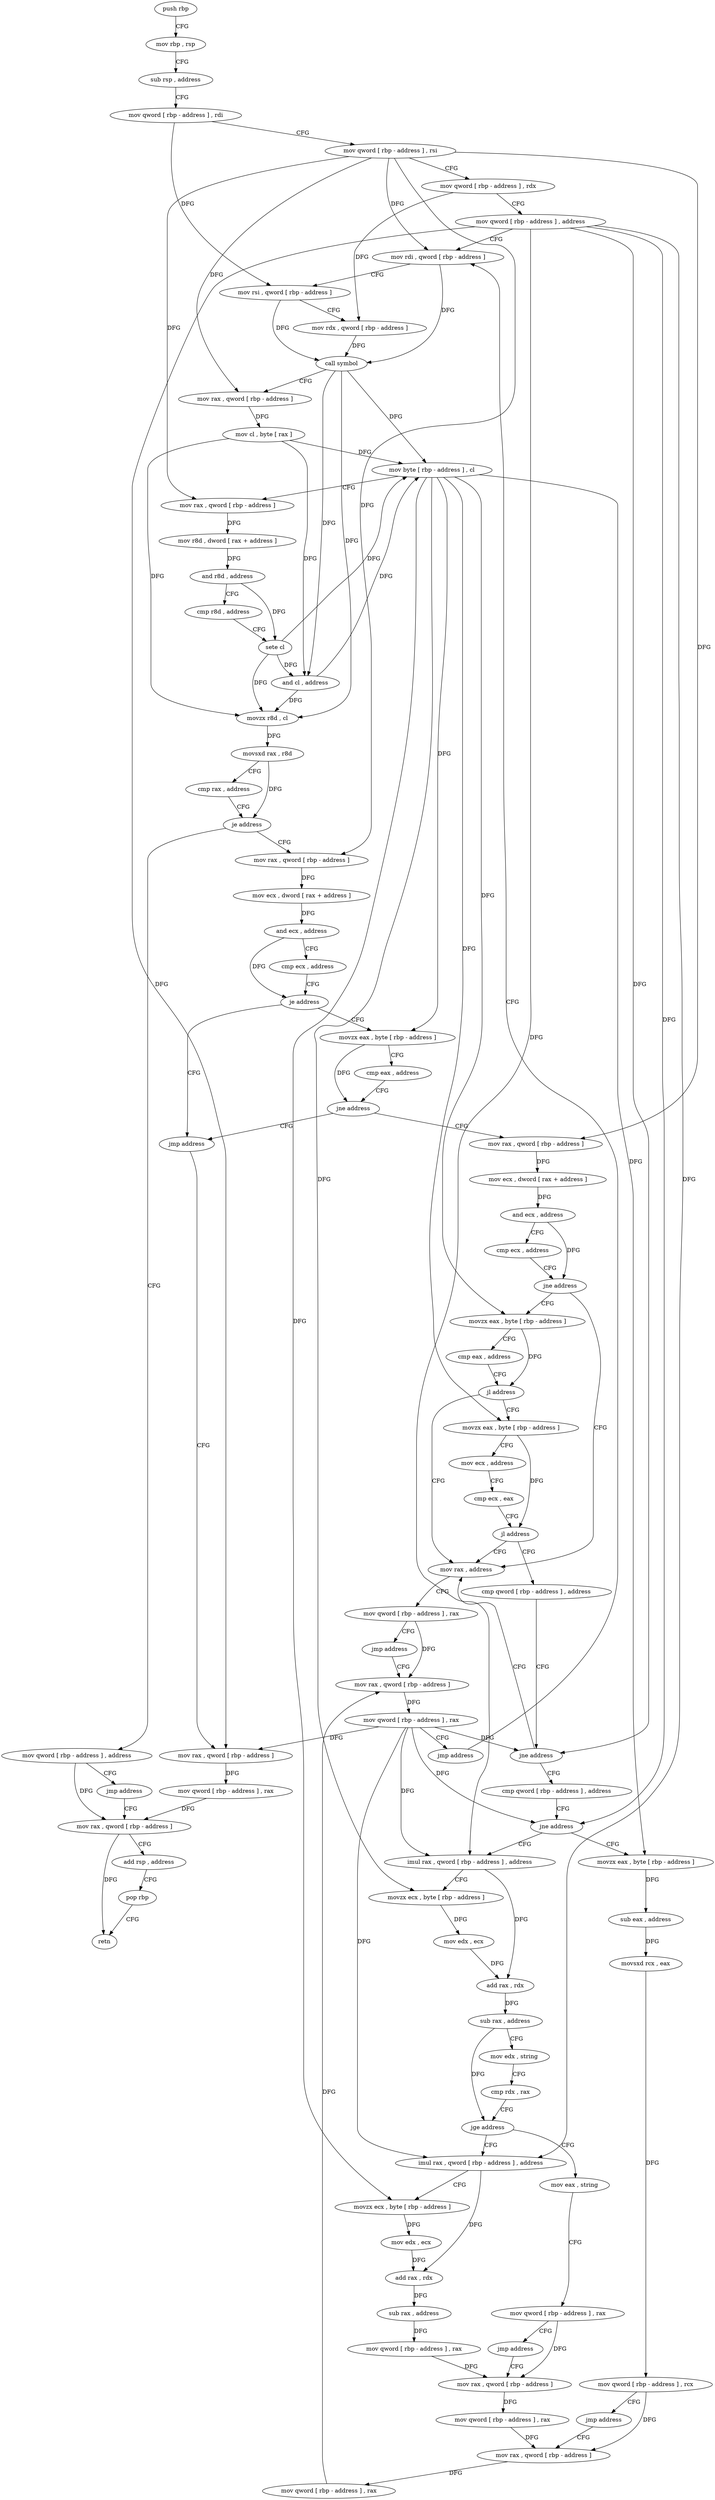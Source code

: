 digraph "func" {
"432336" [label = "push rbp" ]
"432337" [label = "mov rbp , rsp" ]
"432340" [label = "sub rsp , address" ]
"432344" [label = "mov qword [ rbp - address ] , rdi" ]
"432348" [label = "mov qword [ rbp - address ] , rsi" ]
"432352" [label = "mov qword [ rbp - address ] , rdx" ]
"432356" [label = "mov qword [ rbp - address ] , address" ]
"432364" [label = "mov rdi , qword [ rbp - address ]" ]
"432445" [label = "mov rax , qword [ rbp - address ]" ]
"432449" [label = "mov ecx , dword [ rax + address ]" ]
"432452" [label = "and ecx , address" ]
"432458" [label = "cmp ecx , address" ]
"432461" [label = "je address" ]
"432480" [label = "jmp address" ]
"432467" [label = "movzx eax , byte [ rbp - address ]" ]
"432432" [label = "mov qword [ rbp - address ] , address" ]
"432440" [label = "jmp address" ]
"432709" [label = "mov rax , qword [ rbp - address ]" ]
"432701" [label = "mov rax , qword [ rbp - address ]" ]
"432471" [label = "cmp eax , address" ]
"432474" [label = "jne address" ]
"432485" [label = "mov rax , qword [ rbp - address ]" ]
"432713" [label = "add rsp , address" ]
"432717" [label = "pop rbp" ]
"432718" [label = "retn" ]
"432705" [label = "mov qword [ rbp - address ] , rax" ]
"432489" [label = "mov ecx , dword [ rax + address ]" ]
"432492" [label = "and ecx , address" ]
"432498" [label = "cmp ecx , address" ]
"432501" [label = "jne address" ]
"432548" [label = "mov rax , address" ]
"432507" [label = "movzx eax , byte [ rbp - address ]" ]
"432555" [label = "mov qword [ rbp - address ] , rax" ]
"432559" [label = "jmp address" ]
"432688" [label = "mov rax , qword [ rbp - address ]" ]
"432511" [label = "cmp eax , address" ]
"432514" [label = "jl address" ]
"432520" [label = "movzx eax , byte [ rbp - address ]" ]
"432692" [label = "mov qword [ rbp - address ] , rax" ]
"432696" [label = "jmp address" ]
"432524" [label = "mov ecx , address" ]
"432529" [label = "cmp ecx , eax" ]
"432531" [label = "jl address" ]
"432537" [label = "cmp qword [ rbp - address ] , address" ]
"432368" [label = "mov rsi , qword [ rbp - address ]" ]
"432372" [label = "mov rdx , qword [ rbp - address ]" ]
"432376" [label = "call symbol" ]
"432381" [label = "mov rax , qword [ rbp - address ]" ]
"432385" [label = "mov cl , byte [ rax ]" ]
"432387" [label = "mov byte [ rbp - address ] , cl" ]
"432390" [label = "mov rax , qword [ rbp - address ]" ]
"432394" [label = "mov r8d , dword [ rax + address ]" ]
"432398" [label = "and r8d , address" ]
"432405" [label = "cmp r8d , address" ]
"432409" [label = "sete cl" ]
"432412" [label = "and cl , address" ]
"432415" [label = "movzx r8d , cl" ]
"432419" [label = "movsxd rax , r8d" ]
"432422" [label = "cmp rax , address" ]
"432426" [label = "je address" ]
"432542" [label = "jne address" ]
"432564" [label = "cmp qword [ rbp - address ] , address" ]
"432569" [label = "jne address" ]
"432594" [label = "imul rax , qword [ rbp - address ] , address" ]
"432575" [label = "movzx eax , byte [ rbp - address ]" ]
"432602" [label = "movzx ecx , byte [ rbp - address ]" ]
"432606" [label = "mov edx , ecx" ]
"432608" [label = "add rax , rdx" ]
"432611" [label = "sub rax , address" ]
"432617" [label = "mov edx , string" ]
"432622" [label = "cmp rdx , rax" ]
"432625" [label = "jge address" ]
"432645" [label = "imul rax , qword [ rbp - address ] , address" ]
"432631" [label = "mov eax , string" ]
"432579" [label = "sub eax , address" ]
"432582" [label = "movsxd rcx , eax" ]
"432585" [label = "mov qword [ rbp - address ] , rcx" ]
"432589" [label = "jmp address" ]
"432680" [label = "mov rax , qword [ rbp - address ]" ]
"432653" [label = "movzx ecx , byte [ rbp - address ]" ]
"432657" [label = "mov edx , ecx" ]
"432659" [label = "add rax , rdx" ]
"432662" [label = "sub rax , address" ]
"432668" [label = "mov qword [ rbp - address ] , rax" ]
"432672" [label = "mov rax , qword [ rbp - address ]" ]
"432636" [label = "mov qword [ rbp - address ] , rax" ]
"432640" [label = "jmp address" ]
"432684" [label = "mov qword [ rbp - address ] , rax" ]
"432676" [label = "mov qword [ rbp - address ] , rax" ]
"432336" -> "432337" [ label = "CFG" ]
"432337" -> "432340" [ label = "CFG" ]
"432340" -> "432344" [ label = "CFG" ]
"432344" -> "432348" [ label = "CFG" ]
"432344" -> "432368" [ label = "DFG" ]
"432348" -> "432352" [ label = "CFG" ]
"432348" -> "432364" [ label = "DFG" ]
"432348" -> "432381" [ label = "DFG" ]
"432348" -> "432390" [ label = "DFG" ]
"432348" -> "432445" [ label = "DFG" ]
"432348" -> "432485" [ label = "DFG" ]
"432352" -> "432356" [ label = "CFG" ]
"432352" -> "432372" [ label = "DFG" ]
"432356" -> "432364" [ label = "CFG" ]
"432356" -> "432701" [ label = "DFG" ]
"432356" -> "432542" [ label = "DFG" ]
"432356" -> "432569" [ label = "DFG" ]
"432356" -> "432594" [ label = "DFG" ]
"432356" -> "432645" [ label = "DFG" ]
"432364" -> "432368" [ label = "CFG" ]
"432364" -> "432376" [ label = "DFG" ]
"432445" -> "432449" [ label = "DFG" ]
"432449" -> "432452" [ label = "DFG" ]
"432452" -> "432458" [ label = "CFG" ]
"432452" -> "432461" [ label = "DFG" ]
"432458" -> "432461" [ label = "CFG" ]
"432461" -> "432480" [ label = "CFG" ]
"432461" -> "432467" [ label = "CFG" ]
"432480" -> "432701" [ label = "CFG" ]
"432467" -> "432471" [ label = "CFG" ]
"432467" -> "432474" [ label = "DFG" ]
"432432" -> "432440" [ label = "CFG" ]
"432432" -> "432709" [ label = "DFG" ]
"432440" -> "432709" [ label = "CFG" ]
"432709" -> "432713" [ label = "CFG" ]
"432709" -> "432718" [ label = "DFG" ]
"432701" -> "432705" [ label = "DFG" ]
"432471" -> "432474" [ label = "CFG" ]
"432474" -> "432485" [ label = "CFG" ]
"432474" -> "432480" [ label = "CFG" ]
"432485" -> "432489" [ label = "DFG" ]
"432713" -> "432717" [ label = "CFG" ]
"432717" -> "432718" [ label = "CFG" ]
"432705" -> "432709" [ label = "DFG" ]
"432489" -> "432492" [ label = "DFG" ]
"432492" -> "432498" [ label = "CFG" ]
"432492" -> "432501" [ label = "DFG" ]
"432498" -> "432501" [ label = "CFG" ]
"432501" -> "432548" [ label = "CFG" ]
"432501" -> "432507" [ label = "CFG" ]
"432548" -> "432555" [ label = "CFG" ]
"432507" -> "432511" [ label = "CFG" ]
"432507" -> "432514" [ label = "DFG" ]
"432555" -> "432559" [ label = "CFG" ]
"432555" -> "432688" [ label = "DFG" ]
"432559" -> "432688" [ label = "CFG" ]
"432688" -> "432692" [ label = "DFG" ]
"432511" -> "432514" [ label = "CFG" ]
"432514" -> "432548" [ label = "CFG" ]
"432514" -> "432520" [ label = "CFG" ]
"432520" -> "432524" [ label = "CFG" ]
"432520" -> "432531" [ label = "DFG" ]
"432692" -> "432696" [ label = "CFG" ]
"432692" -> "432701" [ label = "DFG" ]
"432692" -> "432542" [ label = "DFG" ]
"432692" -> "432569" [ label = "DFG" ]
"432692" -> "432594" [ label = "DFG" ]
"432692" -> "432645" [ label = "DFG" ]
"432696" -> "432364" [ label = "CFG" ]
"432524" -> "432529" [ label = "CFG" ]
"432529" -> "432531" [ label = "CFG" ]
"432531" -> "432548" [ label = "CFG" ]
"432531" -> "432537" [ label = "CFG" ]
"432537" -> "432542" [ label = "CFG" ]
"432368" -> "432372" [ label = "CFG" ]
"432368" -> "432376" [ label = "DFG" ]
"432372" -> "432376" [ label = "DFG" ]
"432376" -> "432381" [ label = "CFG" ]
"432376" -> "432387" [ label = "DFG" ]
"432376" -> "432412" [ label = "DFG" ]
"432376" -> "432415" [ label = "DFG" ]
"432381" -> "432385" [ label = "DFG" ]
"432385" -> "432387" [ label = "DFG" ]
"432385" -> "432412" [ label = "DFG" ]
"432385" -> "432415" [ label = "DFG" ]
"432387" -> "432390" [ label = "CFG" ]
"432387" -> "432467" [ label = "DFG" ]
"432387" -> "432507" [ label = "DFG" ]
"432387" -> "432520" [ label = "DFG" ]
"432387" -> "432602" [ label = "DFG" ]
"432387" -> "432575" [ label = "DFG" ]
"432387" -> "432653" [ label = "DFG" ]
"432390" -> "432394" [ label = "DFG" ]
"432394" -> "432398" [ label = "DFG" ]
"432398" -> "432405" [ label = "CFG" ]
"432398" -> "432409" [ label = "DFG" ]
"432405" -> "432409" [ label = "CFG" ]
"432409" -> "432412" [ label = "DFG" ]
"432409" -> "432387" [ label = "DFG" ]
"432409" -> "432415" [ label = "DFG" ]
"432412" -> "432415" [ label = "DFG" ]
"432412" -> "432387" [ label = "DFG" ]
"432415" -> "432419" [ label = "DFG" ]
"432419" -> "432422" [ label = "CFG" ]
"432419" -> "432426" [ label = "DFG" ]
"432422" -> "432426" [ label = "CFG" ]
"432426" -> "432445" [ label = "CFG" ]
"432426" -> "432432" [ label = "CFG" ]
"432542" -> "432564" [ label = "CFG" ]
"432542" -> "432548" [ label = "CFG" ]
"432564" -> "432569" [ label = "CFG" ]
"432569" -> "432594" [ label = "CFG" ]
"432569" -> "432575" [ label = "CFG" ]
"432594" -> "432602" [ label = "CFG" ]
"432594" -> "432608" [ label = "DFG" ]
"432575" -> "432579" [ label = "DFG" ]
"432602" -> "432606" [ label = "DFG" ]
"432606" -> "432608" [ label = "DFG" ]
"432608" -> "432611" [ label = "DFG" ]
"432611" -> "432617" [ label = "CFG" ]
"432611" -> "432625" [ label = "DFG" ]
"432617" -> "432622" [ label = "CFG" ]
"432622" -> "432625" [ label = "CFG" ]
"432625" -> "432645" [ label = "CFG" ]
"432625" -> "432631" [ label = "CFG" ]
"432645" -> "432653" [ label = "CFG" ]
"432645" -> "432659" [ label = "DFG" ]
"432631" -> "432636" [ label = "CFG" ]
"432579" -> "432582" [ label = "DFG" ]
"432582" -> "432585" [ label = "DFG" ]
"432585" -> "432589" [ label = "CFG" ]
"432585" -> "432680" [ label = "DFG" ]
"432589" -> "432680" [ label = "CFG" ]
"432680" -> "432684" [ label = "DFG" ]
"432653" -> "432657" [ label = "DFG" ]
"432657" -> "432659" [ label = "DFG" ]
"432659" -> "432662" [ label = "DFG" ]
"432662" -> "432668" [ label = "DFG" ]
"432668" -> "432672" [ label = "DFG" ]
"432672" -> "432676" [ label = "DFG" ]
"432636" -> "432640" [ label = "CFG" ]
"432636" -> "432672" [ label = "DFG" ]
"432640" -> "432672" [ label = "CFG" ]
"432684" -> "432688" [ label = "DFG" ]
"432676" -> "432680" [ label = "DFG" ]
}

